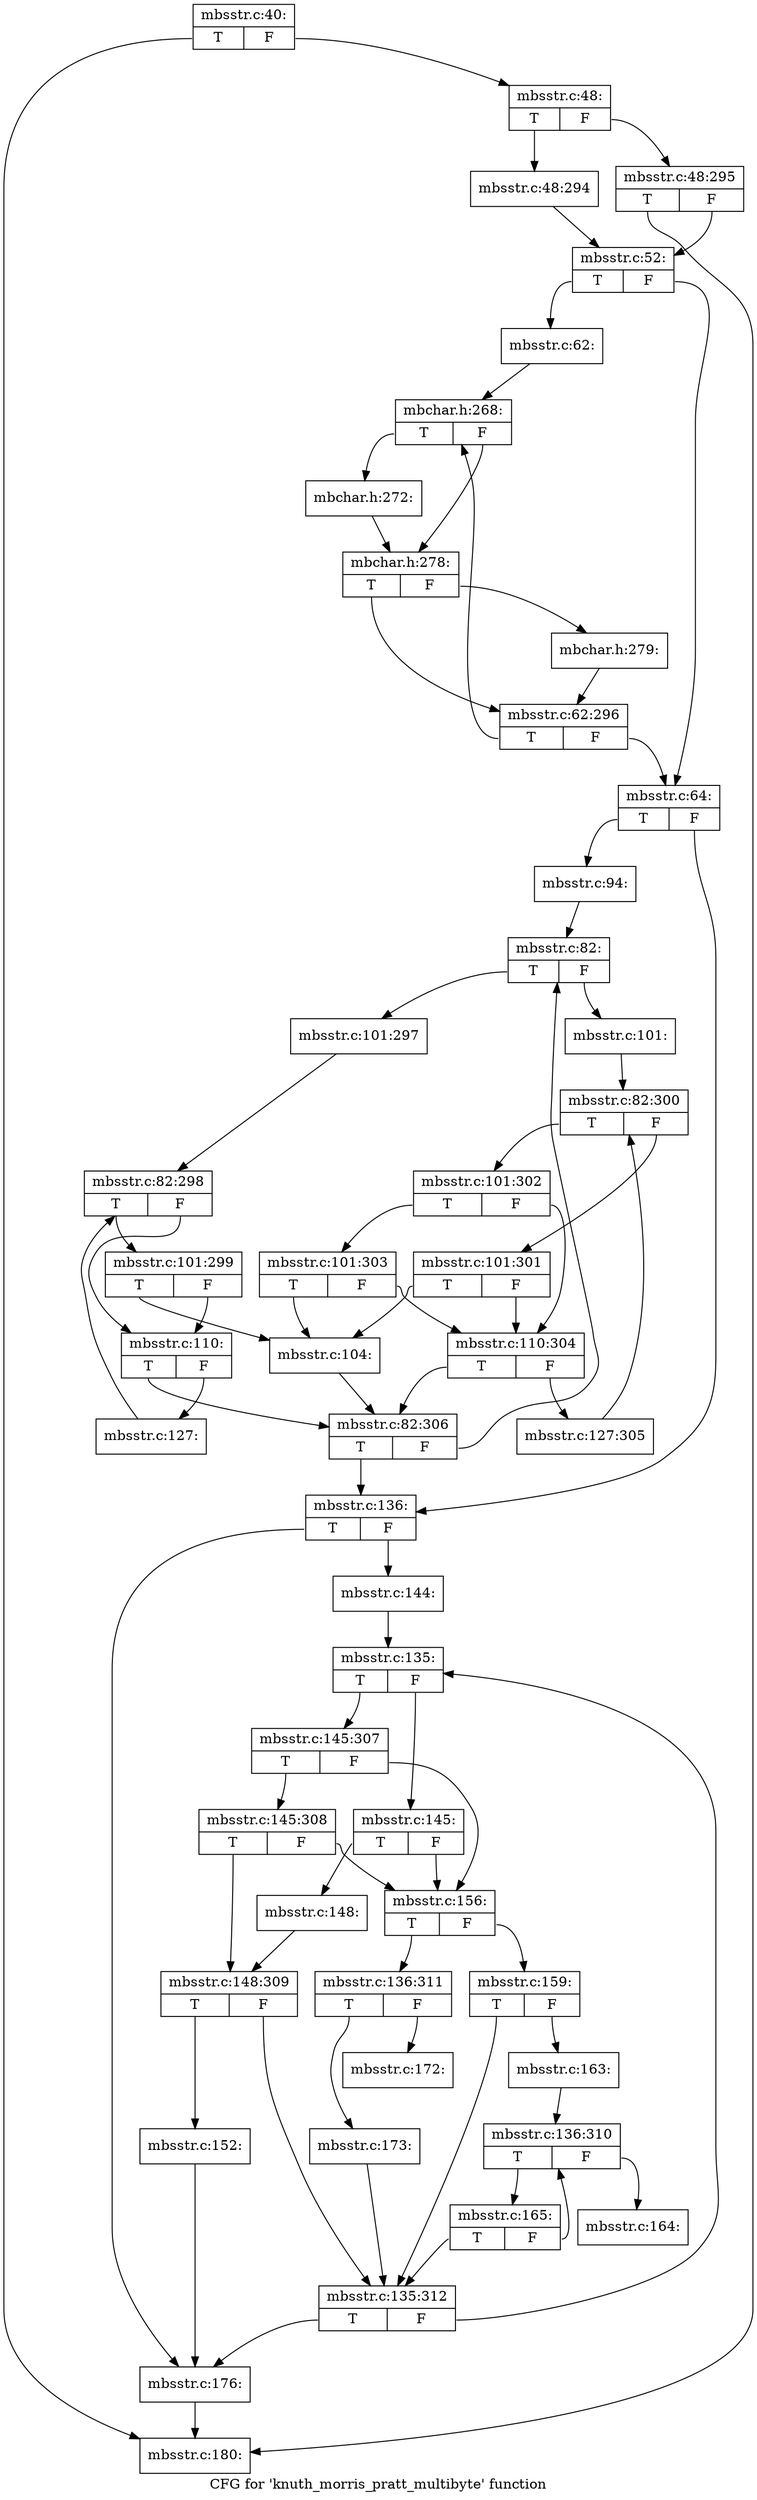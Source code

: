 digraph "CFG for 'knuth_morris_pratt_multibyte' function" {
	label="CFG for 'knuth_morris_pratt_multibyte' function";

	Node0xd1f9900 [shape=record,label="{mbsstr.c:40:|{<s0>T|<s1>F}}"];
	Node0xd1f9900:s0 -> Node0xd21d7d0;
	Node0xd1f9900:s1 -> Node0xd21b710;
	Node0xd21b710 [shape=record,label="{mbsstr.c:48:|{<s0>T|<s1>F}}"];
	Node0xd21b710:s0 -> Node0xd22c320;
	Node0xd21b710:s1 -> Node0xd21b790;
	Node0xd22c320 [shape=record,label="{mbsstr.c:48:294}"];
	Node0xd22c320 -> Node0xd21d370;
	Node0xd21b790 [shape=record,label="{mbsstr.c:48:295|{<s0>T|<s1>F}}"];
	Node0xd21b790:s0 -> Node0xd21d7d0;
	Node0xd21b790:s1 -> Node0xd21d370;
	Node0xd21d370 [shape=record,label="{mbsstr.c:52:|{<s0>T|<s1>F}}"];
	Node0xd21d370:s0 -> Node0xd1f8ca0;
	Node0xd21d370:s1 -> Node0xd21ec00;
	Node0xd1f8ca0 [shape=record,label="{mbsstr.c:62:}"];
	Node0xd1f8ca0 -> Node0xd21c770;
	Node0xd21c770 [shape=record,label="{mbchar.h:268:|{<s0>T|<s1>F}}"];
	Node0xd21c770:s0 -> Node0xd210810;
	Node0xd21c770:s1 -> Node0xd204270;
	Node0xd210810 [shape=record,label="{mbchar.h:272:}"];
	Node0xd210810 -> Node0xd204270;
	Node0xd204270 [shape=record,label="{mbchar.h:278:|{<s0>T|<s1>F}}"];
	Node0xd204270:s0 -> Node0xd205020;
	Node0xd204270:s1 -> Node0xd20e5c0;
	Node0xd20e5c0 [shape=record,label="{mbchar.h:279:}"];
	Node0xd20e5c0 -> Node0xd205020;
	Node0xd205020 [shape=record,label="{mbsstr.c:62:296|{<s0>T|<s1>F}}"];
	Node0xd205020:s0 -> Node0xd21c770;
	Node0xd205020:s1 -> Node0xd21ec00;
	Node0xd21ec00 [shape=record,label="{mbsstr.c:64:|{<s0>T|<s1>F}}"];
	Node0xd21ec00:s0 -> Node0xd1fb4e0;
	Node0xd21ec00:s1 -> Node0xd2206e0;
	Node0xd1fb4e0 [shape=record,label="{mbsstr.c:94:}"];
	Node0xd1fb4e0 -> Node0xd222370;
	Node0xd222370 [shape=record,label="{mbsstr.c:82:|{<s0>T|<s1>F}}"];
	Node0xd222370:s0 -> Node0xd08c9c0;
	Node0xd222370:s1 -> Node0xd1e3fa0;
	Node0xd1e3fa0 [shape=record,label="{mbsstr.c:101:}"];
	Node0xd1e3fa0 -> Node0xd222f00;
	Node0xd08c9c0 [shape=record,label="{mbsstr.c:101:297}"];
	Node0xd08c9c0 -> Node0xd206c10;
	Node0xd206c10 [shape=record,label="{mbsstr.c:82:298|{<s0>T|<s1>F}}"];
	Node0xd206c10:s0 -> Node0xd285840;
	Node0xd206c10:s1 -> Node0xd2038c0;
	Node0xd285840 [shape=record,label="{mbsstr.c:101:299|{<s0>T|<s1>F}}"];
	Node0xd285840:s0 -> Node0xd2231f0;
	Node0xd285840:s1 -> Node0xd2038c0;
	Node0xd2038c0 [shape=record,label="{mbsstr.c:110:|{<s0>T|<s1>F}}"];
	Node0xd2038c0:s0 -> Node0xd222e50;
	Node0xd2038c0:s1 -> Node0xd203910;
	Node0xd203910 [shape=record,label="{mbsstr.c:127:}"];
	Node0xd203910 -> Node0xd206c10;
	Node0xd222f00 [shape=record,label="{mbsstr.c:82:300|{<s0>T|<s1>F}}"];
	Node0xd222f00:s0 -> Node0xd223330;
	Node0xd222f00:s1 -> Node0xd2232b0;
	Node0xd2232b0 [shape=record,label="{mbsstr.c:101:301|{<s0>T|<s1>F}}"];
	Node0xd2232b0:s0 -> Node0xd2231f0;
	Node0xd2232b0:s1 -> Node0xd223240;
	Node0xd223330 [shape=record,label="{mbsstr.c:101:302|{<s0>T|<s1>F}}"];
	Node0xd223330:s0 -> Node0xd224100;
	Node0xd223330:s1 -> Node0xd223240;
	Node0xd224100 [shape=record,label="{mbsstr.c:101:303|{<s0>T|<s1>F}}"];
	Node0xd224100:s0 -> Node0xd2231f0;
	Node0xd224100:s1 -> Node0xd223240;
	Node0xd2231f0 [shape=record,label="{mbsstr.c:104:}"];
	Node0xd2231f0 -> Node0xd222e50;
	Node0xd223240 [shape=record,label="{mbsstr.c:110:304|{<s0>T|<s1>F}}"];
	Node0xd223240:s0 -> Node0xd222e50;
	Node0xd223240:s1 -> Node0xd225c70;
	Node0xd225c70 [shape=record,label="{mbsstr.c:127:305}"];
	Node0xd225c70 -> Node0xd222f00;
	Node0xd222e50 [shape=record,label="{mbsstr.c:82:306|{<s0>T|<s1>F}}"];
	Node0xd222e50:s0 -> Node0xd2206e0;
	Node0xd222e50:s1 -> Node0xd222370;
	Node0xd2206e0 [shape=record,label="{mbsstr.c:136:|{<s0>T|<s1>F}}"];
	Node0xd2206e0:s0 -> Node0xd228e90;
	Node0xd2206e0:s1 -> Node0xd12d2a0;
	Node0xd12d2a0 [shape=record,label="{mbsstr.c:144:}"];
	Node0xd12d2a0 -> Node0xd229840;
	Node0xd229840 [shape=record,label="{mbsstr.c:135:|{<s0>T|<s1>F}}"];
	Node0xd229840:s0 -> Node0xd229b90;
	Node0xd229840:s1 -> Node0xd229b10;
	Node0xd229b10 [shape=record,label="{mbsstr.c:145:|{<s0>T|<s1>F}}"];
	Node0xd229b10:s0 -> Node0xd1fa880;
	Node0xd229b10:s1 -> Node0xd229aa0;
	Node0xd1fa880 [shape=record,label="{mbsstr.c:148:}"];
	Node0xd1fa880 -> Node0xd2299c0;
	Node0xd229b90 [shape=record,label="{mbsstr.c:145:307|{<s0>T|<s1>F}}"];
	Node0xd229b90:s0 -> Node0xd22a940;
	Node0xd229b90:s1 -> Node0xd229aa0;
	Node0xd22a940 [shape=record,label="{mbsstr.c:145:308|{<s0>T|<s1>F}}"];
	Node0xd22a940:s0 -> Node0xd2299c0;
	Node0xd22a940:s1 -> Node0xd229aa0;
	Node0xd2299c0 [shape=record,label="{mbsstr.c:148:309|{<s0>T|<s1>F}}"];
	Node0xd2299c0:s0 -> Node0xd22c150;
	Node0xd2299c0:s1 -> Node0xd229a30;
	Node0xd22c150 [shape=record,label="{mbsstr.c:152:}"];
	Node0xd22c150 -> Node0xd228e90;
	Node0xd229aa0 [shape=record,label="{mbsstr.c:156:|{<s0>T|<s1>F}}"];
	Node0xd229aa0:s0 -> Node0xd22cc10;
	Node0xd229aa0:s1 -> Node0xd22cb50;
	Node0xd22cb50 [shape=record,label="{mbsstr.c:159:|{<s0>T|<s1>F}}"];
	Node0xd22cb50:s0 -> Node0xd229a30;
	Node0xd22cb50:s1 -> Node0xcf5cfd0;
	Node0xcf5cfd0 [shape=record,label="{mbsstr.c:163:}"];
	Node0xcf5cfd0 -> Node0xd22db90;
	Node0xd22db90 [shape=record,label="{mbsstr.c:136:310|{<s0>T|<s1>F}}"];
	Node0xd22db90:s0 -> Node0xd22e000;
	Node0xd22db90:s1 -> Node0xd22dfb0;
	Node0xd22dfb0 [shape=record,label="{mbsstr.c:164:}"];
	Node0xd22e000 [shape=record,label="{mbsstr.c:165:|{<s0>T|<s1>F}}"];
	Node0xd22e000:s0 -> Node0xd229a30;
	Node0xd22e000:s1 -> Node0xd22db90;
	Node0xd22cc10 [shape=record,label="{mbsstr.c:136:311|{<s0>T|<s1>F}}"];
	Node0xd22cc10:s0 -> Node0xd205f80;
	Node0xd22cc10:s1 -> Node0xd225090;
	Node0xd225090 [shape=record,label="{mbsstr.c:172:}"];
	Node0xd205f80 [shape=record,label="{mbsstr.c:173:}"];
	Node0xd205f80 -> Node0xd229a30;
	Node0xd229a30 [shape=record,label="{mbsstr.c:135:312|{<s0>T|<s1>F}}"];
	Node0xd229a30:s0 -> Node0xd228e90;
	Node0xd229a30:s1 -> Node0xd229840;
	Node0xd228e90 [shape=record,label="{mbsstr.c:176:}"];
	Node0xd228e90 -> Node0xd21d7d0;
	Node0xd21d7d0 [shape=record,label="{mbsstr.c:180:}"];
}
